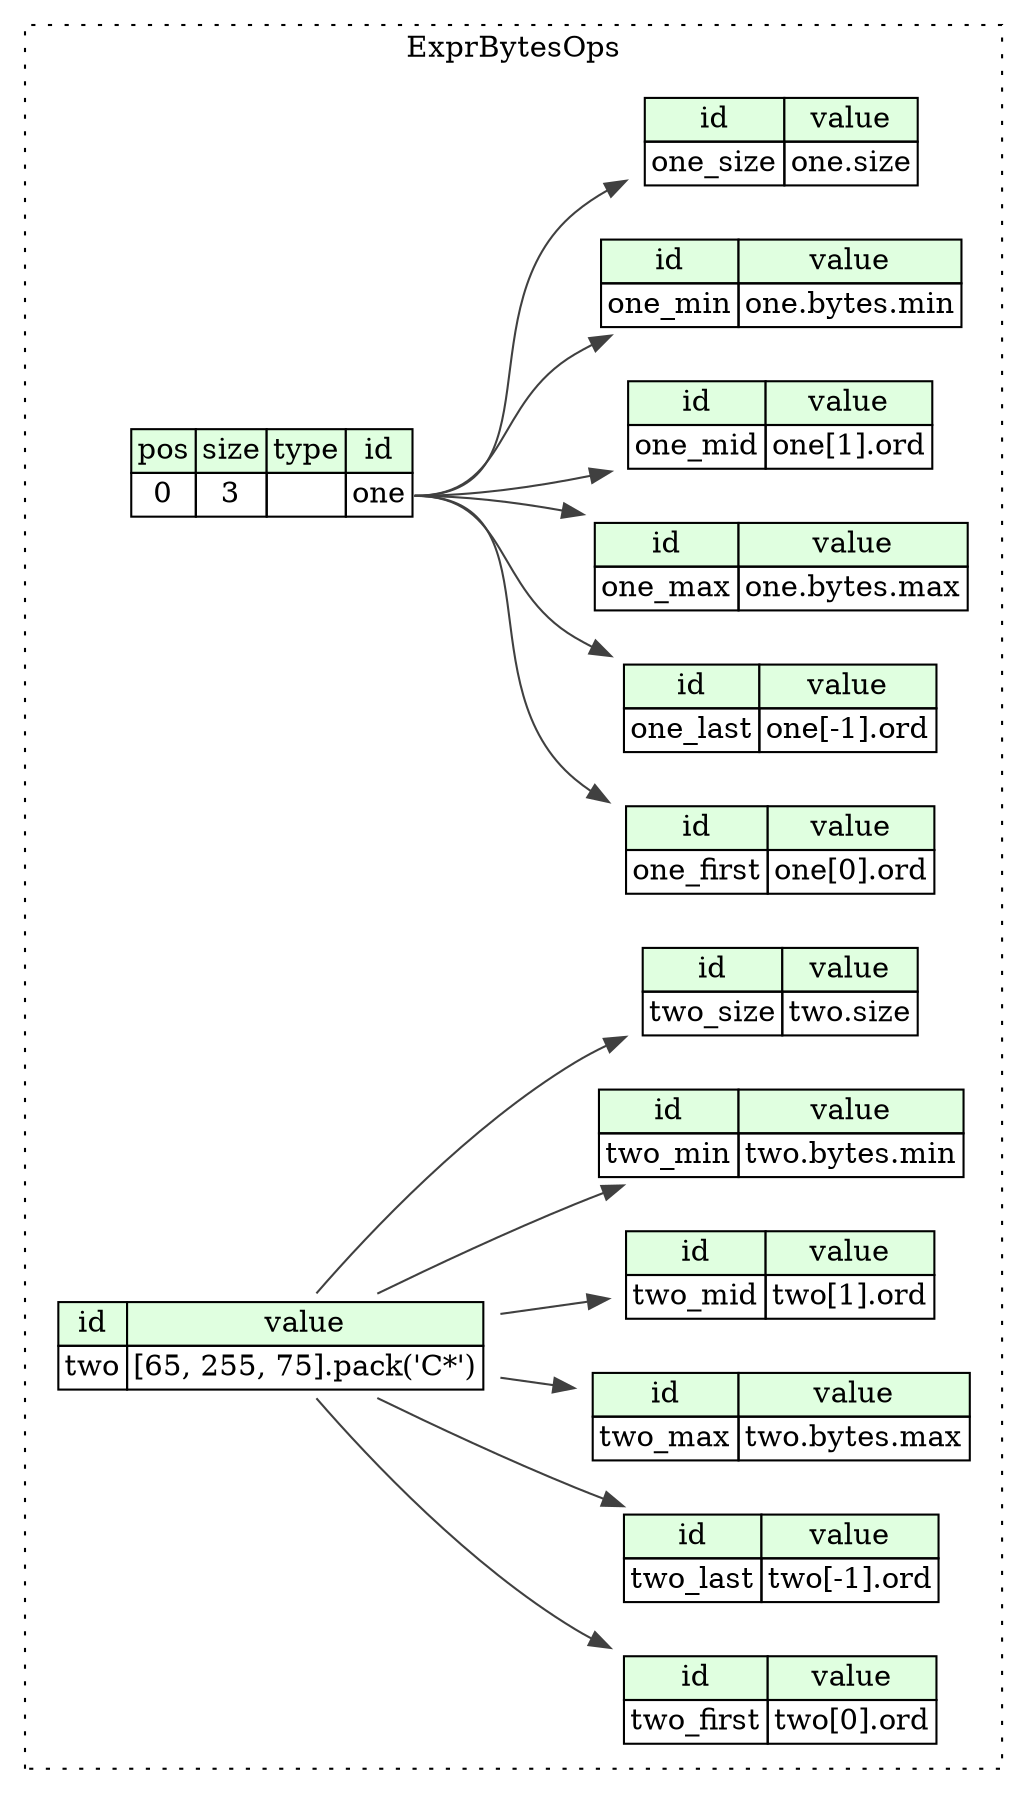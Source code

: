 digraph {
	rankdir=LR;
	node [shape=plaintext];
	subgraph cluster__expr_bytes_ops {
		label="ExprBytesOps";
		graph[style=dotted];

		expr_bytes_ops__seq [label=<<TABLE BORDER="0" CELLBORDER="1" CELLSPACING="0">
			<TR><TD BGCOLOR="#E0FFE0">pos</TD><TD BGCOLOR="#E0FFE0">size</TD><TD BGCOLOR="#E0FFE0">type</TD><TD BGCOLOR="#E0FFE0">id</TD></TR>
			<TR><TD PORT="one_pos">0</TD><TD PORT="one_size">3</TD><TD></TD><TD PORT="one_type">one</TD></TR>
		</TABLE>>];
		expr_bytes_ops__inst__one_first [label=<<TABLE BORDER="0" CELLBORDER="1" CELLSPACING="0">
			<TR><TD BGCOLOR="#E0FFE0">id</TD><TD BGCOLOR="#E0FFE0">value</TD></TR>
			<TR><TD>one_first</TD><TD>one[0].ord</TD></TR>
		</TABLE>>];
		expr_bytes_ops__inst__one_last [label=<<TABLE BORDER="0" CELLBORDER="1" CELLSPACING="0">
			<TR><TD BGCOLOR="#E0FFE0">id</TD><TD BGCOLOR="#E0FFE0">value</TD></TR>
			<TR><TD>one_last</TD><TD>one[-1].ord</TD></TR>
		</TABLE>>];
		expr_bytes_ops__inst__one_max [label=<<TABLE BORDER="0" CELLBORDER="1" CELLSPACING="0">
			<TR><TD BGCOLOR="#E0FFE0">id</TD><TD BGCOLOR="#E0FFE0">value</TD></TR>
			<TR><TD>one_max</TD><TD>one.bytes.max</TD></TR>
		</TABLE>>];
		expr_bytes_ops__inst__one_mid [label=<<TABLE BORDER="0" CELLBORDER="1" CELLSPACING="0">
			<TR><TD BGCOLOR="#E0FFE0">id</TD><TD BGCOLOR="#E0FFE0">value</TD></TR>
			<TR><TD>one_mid</TD><TD>one[1].ord</TD></TR>
		</TABLE>>];
		expr_bytes_ops__inst__one_min [label=<<TABLE BORDER="0" CELLBORDER="1" CELLSPACING="0">
			<TR><TD BGCOLOR="#E0FFE0">id</TD><TD BGCOLOR="#E0FFE0">value</TD></TR>
			<TR><TD>one_min</TD><TD>one.bytes.min</TD></TR>
		</TABLE>>];
		expr_bytes_ops__inst__one_size [label=<<TABLE BORDER="0" CELLBORDER="1" CELLSPACING="0">
			<TR><TD BGCOLOR="#E0FFE0">id</TD><TD BGCOLOR="#E0FFE0">value</TD></TR>
			<TR><TD>one_size</TD><TD>one.size</TD></TR>
		</TABLE>>];
		expr_bytes_ops__inst__two [label=<<TABLE BORDER="0" CELLBORDER="1" CELLSPACING="0">
			<TR><TD BGCOLOR="#E0FFE0">id</TD><TD BGCOLOR="#E0FFE0">value</TD></TR>
			<TR><TD>two</TD><TD>[65, 255, 75].pack('C*')</TD></TR>
		</TABLE>>];
		expr_bytes_ops__inst__two_first [label=<<TABLE BORDER="0" CELLBORDER="1" CELLSPACING="0">
			<TR><TD BGCOLOR="#E0FFE0">id</TD><TD BGCOLOR="#E0FFE0">value</TD></TR>
			<TR><TD>two_first</TD><TD>two[0].ord</TD></TR>
		</TABLE>>];
		expr_bytes_ops__inst__two_last [label=<<TABLE BORDER="0" CELLBORDER="1" CELLSPACING="0">
			<TR><TD BGCOLOR="#E0FFE0">id</TD><TD BGCOLOR="#E0FFE0">value</TD></TR>
			<TR><TD>two_last</TD><TD>two[-1].ord</TD></TR>
		</TABLE>>];
		expr_bytes_ops__inst__two_max [label=<<TABLE BORDER="0" CELLBORDER="1" CELLSPACING="0">
			<TR><TD BGCOLOR="#E0FFE0">id</TD><TD BGCOLOR="#E0FFE0">value</TD></TR>
			<TR><TD>two_max</TD><TD>two.bytes.max</TD></TR>
		</TABLE>>];
		expr_bytes_ops__inst__two_mid [label=<<TABLE BORDER="0" CELLBORDER="1" CELLSPACING="0">
			<TR><TD BGCOLOR="#E0FFE0">id</TD><TD BGCOLOR="#E0FFE0">value</TD></TR>
			<TR><TD>two_mid</TD><TD>two[1].ord</TD></TR>
		</TABLE>>];
		expr_bytes_ops__inst__two_min [label=<<TABLE BORDER="0" CELLBORDER="1" CELLSPACING="0">
			<TR><TD BGCOLOR="#E0FFE0">id</TD><TD BGCOLOR="#E0FFE0">value</TD></TR>
			<TR><TD>two_min</TD><TD>two.bytes.min</TD></TR>
		</TABLE>>];
		expr_bytes_ops__inst__two_size [label=<<TABLE BORDER="0" CELLBORDER="1" CELLSPACING="0">
			<TR><TD BGCOLOR="#E0FFE0">id</TD><TD BGCOLOR="#E0FFE0">value</TD></TR>
			<TR><TD>two_size</TD><TD>two.size</TD></TR>
		</TABLE>>];
	}
	expr_bytes_ops__seq:one_type -> expr_bytes_ops__inst__one_first [color="#404040"];
	expr_bytes_ops__seq:one_type -> expr_bytes_ops__inst__one_last [color="#404040"];
	expr_bytes_ops__seq:one_type -> expr_bytes_ops__inst__one_max [color="#404040"];
	expr_bytes_ops__seq:one_type -> expr_bytes_ops__inst__one_mid [color="#404040"];
	expr_bytes_ops__seq:one_type -> expr_bytes_ops__inst__one_min [color="#404040"];
	expr_bytes_ops__seq:one_type -> expr_bytes_ops__inst__one_size [color="#404040"];
	expr_bytes_ops__inst__two:two_type -> expr_bytes_ops__inst__two_first [color="#404040"];
	expr_bytes_ops__inst__two:two_type -> expr_bytes_ops__inst__two_last [color="#404040"];
	expr_bytes_ops__inst__two:two_type -> expr_bytes_ops__inst__two_max [color="#404040"];
	expr_bytes_ops__inst__two:two_type -> expr_bytes_ops__inst__two_mid [color="#404040"];
	expr_bytes_ops__inst__two:two_type -> expr_bytes_ops__inst__two_min [color="#404040"];
	expr_bytes_ops__inst__two:two_type -> expr_bytes_ops__inst__two_size [color="#404040"];
}
